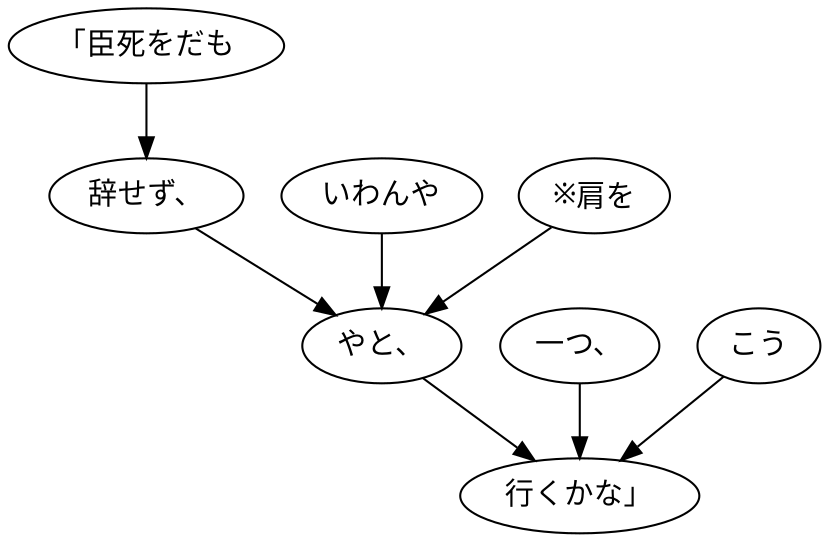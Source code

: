 digraph graph7638 {
	node0 [label="「臣死をだも"];
	node1 [label="辞せず、"];
	node2 [label="いわんや"];
	node3 [label="※肩を"];
	node4 [label="やと、"];
	node5 [label="一つ、"];
	node6 [label="こう"];
	node7 [label="行くかな」"];
	node0 -> node1;
	node1 -> node4;
	node2 -> node4;
	node3 -> node4;
	node4 -> node7;
	node5 -> node7;
	node6 -> node7;
}
